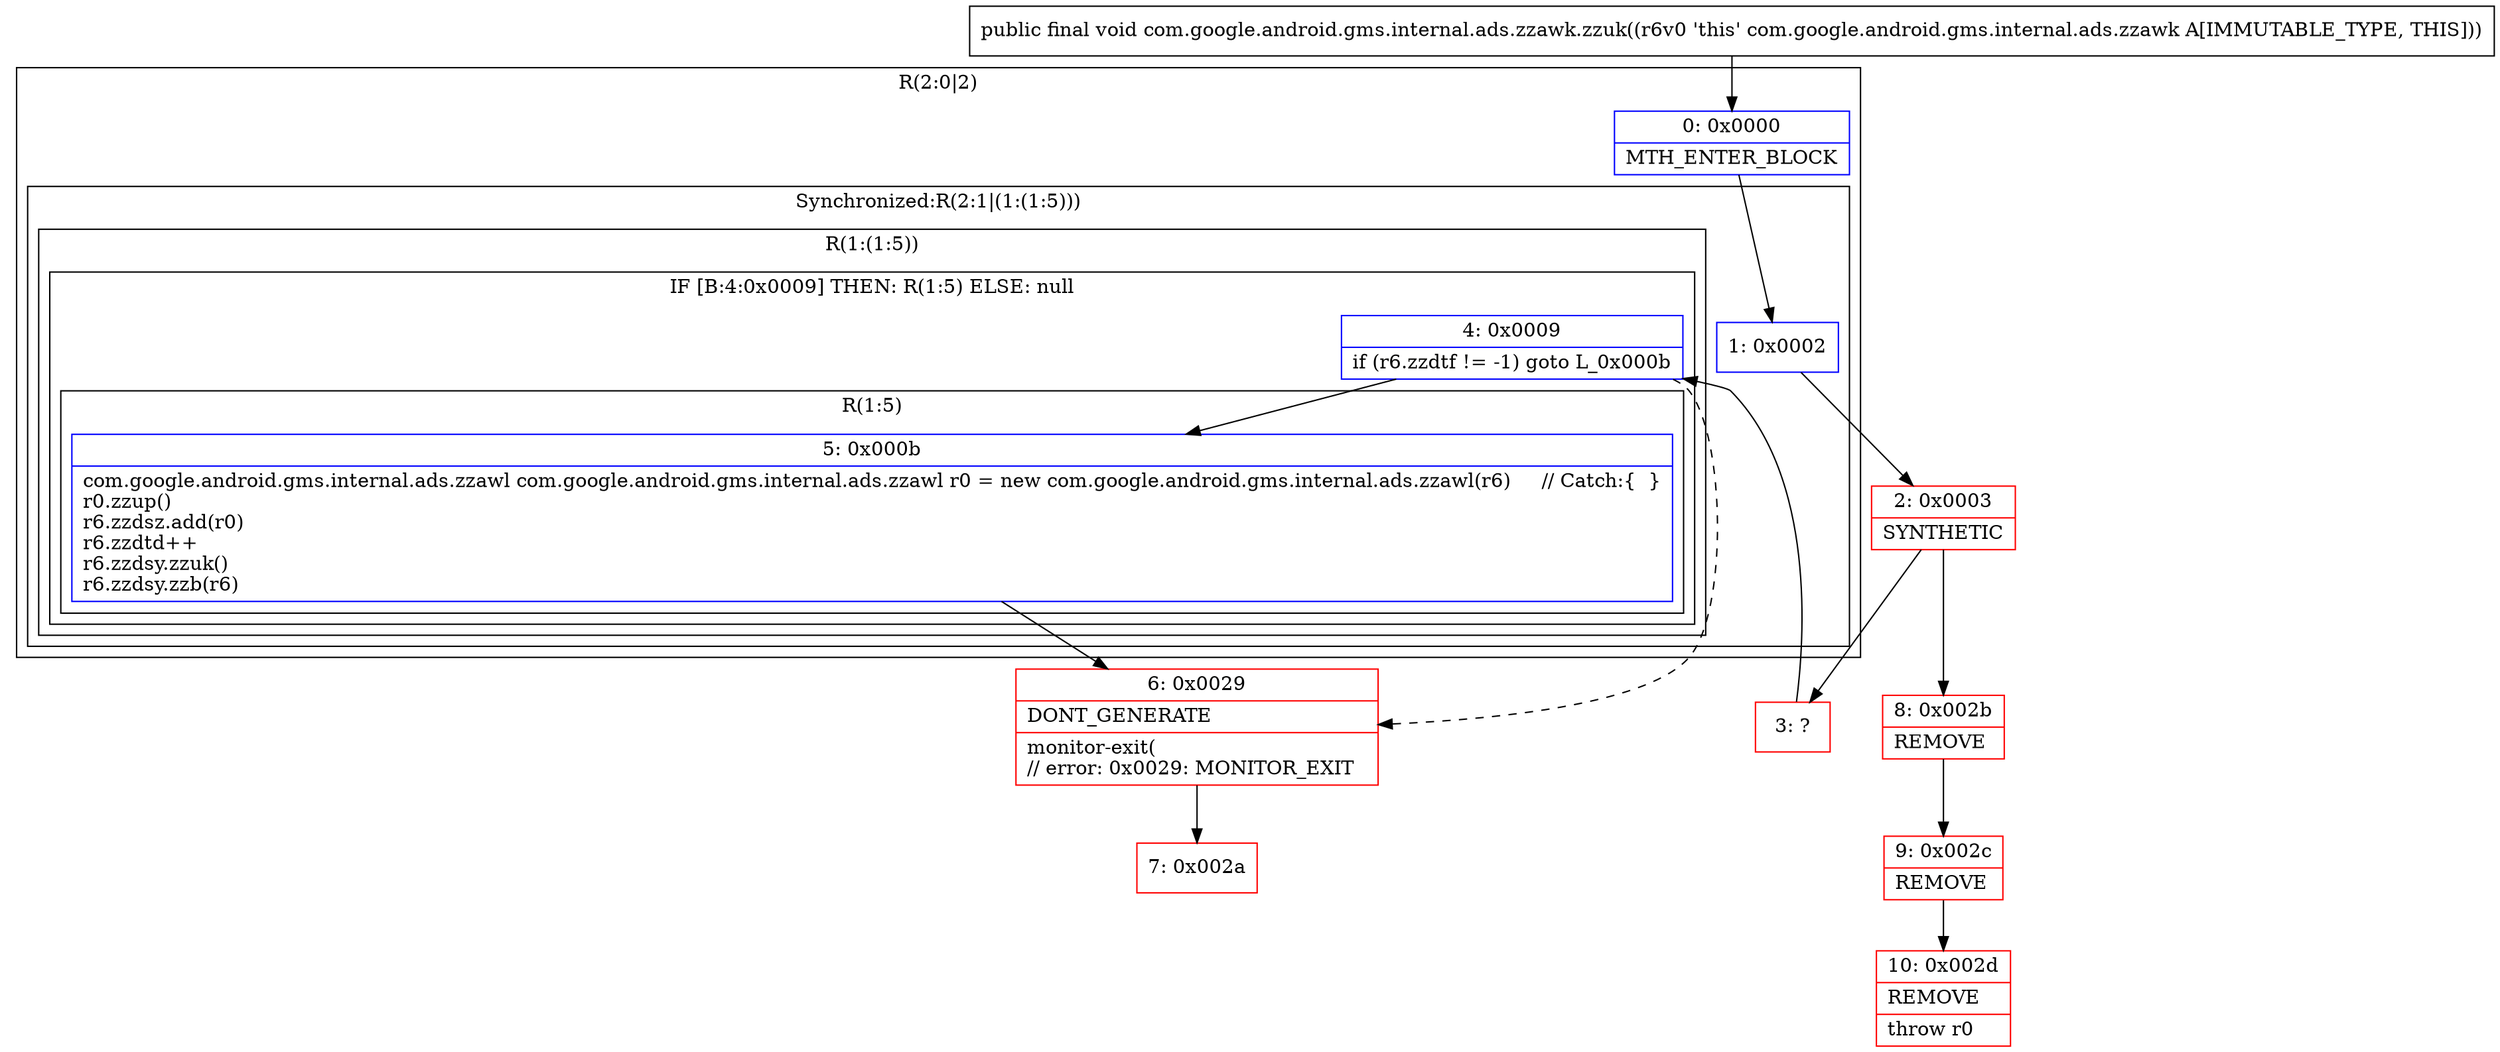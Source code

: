 digraph "CFG forcom.google.android.gms.internal.ads.zzawk.zzuk()V" {
subgraph cluster_Region_1052894577 {
label = "R(2:0|2)";
node [shape=record,color=blue];
Node_0 [shape=record,label="{0\:\ 0x0000|MTH_ENTER_BLOCK\l}"];
subgraph cluster_SynchronizedRegion_1561495000 {
label = "Synchronized:R(2:1|(1:(1:5)))";
node [shape=record,color=blue];
Node_1 [shape=record,label="{1\:\ 0x0002}"];
subgraph cluster_Region_1005776046 {
label = "R(1:(1:5))";
node [shape=record,color=blue];
subgraph cluster_IfRegion_2070061600 {
label = "IF [B:4:0x0009] THEN: R(1:5) ELSE: null";
node [shape=record,color=blue];
Node_4 [shape=record,label="{4\:\ 0x0009|if (r6.zzdtf != \-1) goto L_0x000b\l}"];
subgraph cluster_Region_459000121 {
label = "R(1:5)";
node [shape=record,color=blue];
Node_5 [shape=record,label="{5\:\ 0x000b|com.google.android.gms.internal.ads.zzawl com.google.android.gms.internal.ads.zzawl r0 = new com.google.android.gms.internal.ads.zzawl(r6)     \/\/ Catch:\{  \}\lr0.zzup()\lr6.zzdsz.add(r0)\lr6.zzdtd++\lr6.zzdsy.zzuk()\lr6.zzdsy.zzb(r6)\l}"];
}
}
}
}
}
Node_2 [shape=record,color=red,label="{2\:\ 0x0003|SYNTHETIC\l}"];
Node_3 [shape=record,color=red,label="{3\:\ ?}"];
Node_6 [shape=record,color=red,label="{6\:\ 0x0029|DONT_GENERATE\l|monitor\-exit(\l\/\/ error: 0x0029: MONITOR_EXIT  \l}"];
Node_7 [shape=record,color=red,label="{7\:\ 0x002a}"];
Node_8 [shape=record,color=red,label="{8\:\ 0x002b|REMOVE\l}"];
Node_9 [shape=record,color=red,label="{9\:\ 0x002c|REMOVE\l}"];
Node_10 [shape=record,color=red,label="{10\:\ 0x002d|REMOVE\l|throw r0\l}"];
MethodNode[shape=record,label="{public final void com.google.android.gms.internal.ads.zzawk.zzuk((r6v0 'this' com.google.android.gms.internal.ads.zzawk A[IMMUTABLE_TYPE, THIS])) }"];
MethodNode -> Node_0;
Node_0 -> Node_1;
Node_1 -> Node_2;
Node_4 -> Node_5;
Node_4 -> Node_6[style=dashed];
Node_5 -> Node_6;
Node_2 -> Node_3;
Node_2 -> Node_8;
Node_3 -> Node_4;
Node_6 -> Node_7;
Node_8 -> Node_9;
Node_9 -> Node_10;
}

